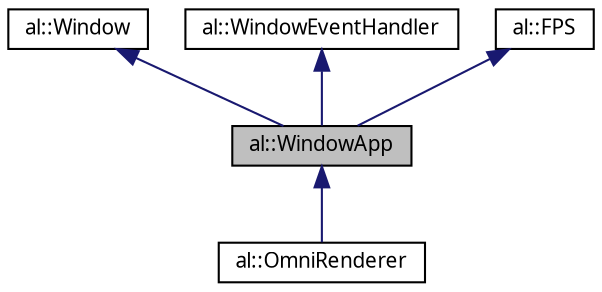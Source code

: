 digraph "al::WindowApp"
{
 // LATEX_PDF_SIZE
  bgcolor="transparent";
  edge [fontname="FreeSans.ttf",fontsize="10",labelfontname="FreeSans.ttf",labelfontsize="10"];
  node [fontname="FreeSans.ttf",fontsize="10",shape=record];
  Node1 [label="al::WindowApp",height=0.2,width=0.4,color="black", fillcolor="grey75", style="filled", fontcolor="black",tooltip=" "];
  Node2 -> Node1 [dir="back",color="midnightblue",fontsize="10",style="solid",fontname="FreeSans.ttf"];
  Node2 [label="al::Window",height=0.2,width=0.4,color="black",URL="$classal_1_1_window.html",tooltip="Window with OpenGL context."];
  Node3 -> Node1 [dir="back",color="midnightblue",fontsize="10",style="solid",fontname="FreeSans.ttf"];
  Node3 [label="al::WindowEventHandler",height=0.2,width=0.4,color="black",URL="$classal_1_1_window_event_handler.html",tooltip="Controller for handling input and window events."];
  Node4 -> Node1 [dir="back",color="midnightblue",fontsize="10",style="solid",fontname="FreeSans.ttf"];
  Node4 [label="al::FPS",height=0.2,width=0.4,color="black",URL="$classal_1_1_f_p_s.html",tooltip=" "];
  Node1 -> Node5 [dir="back",color="midnightblue",fontsize="10",style="solid",fontname="FreeSans.ttf"];
  Node5 [label="al::OmniRenderer",height=0.2,width=0.4,color="black",URL="$structal_1_1_omni_renderer.html",tooltip=" "];
}
